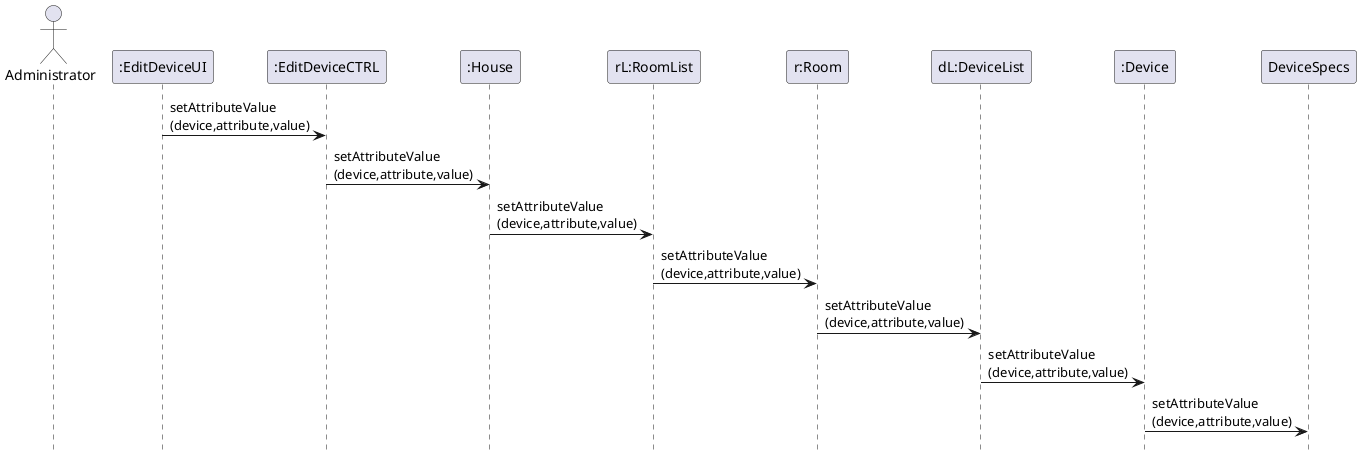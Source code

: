 @startuml
hidefootbox

actor Administrator

":EditDeviceUI" -> ":EditDeviceCTRL": setAttributeValue\n(device,attribute,value)
":EditDeviceCTRL" -> ":House": setAttributeValue\n(device,attribute,value)
":House" -> "rL:RoomList": setAttributeValue\n(device,attribute,value)
"rL:RoomList" -> "r:Room": setAttributeValue\n(device,attribute,value)
"r:Room" -> "dL:DeviceList": setAttributeValue\n(device,attribute,value)
"dL:DeviceList" -> ":Device": setAttributeValue\n(device,attribute,value)
":Device" -> "DeviceSpecs": setAttributeValue\n(device,attribute,value)


@enduml